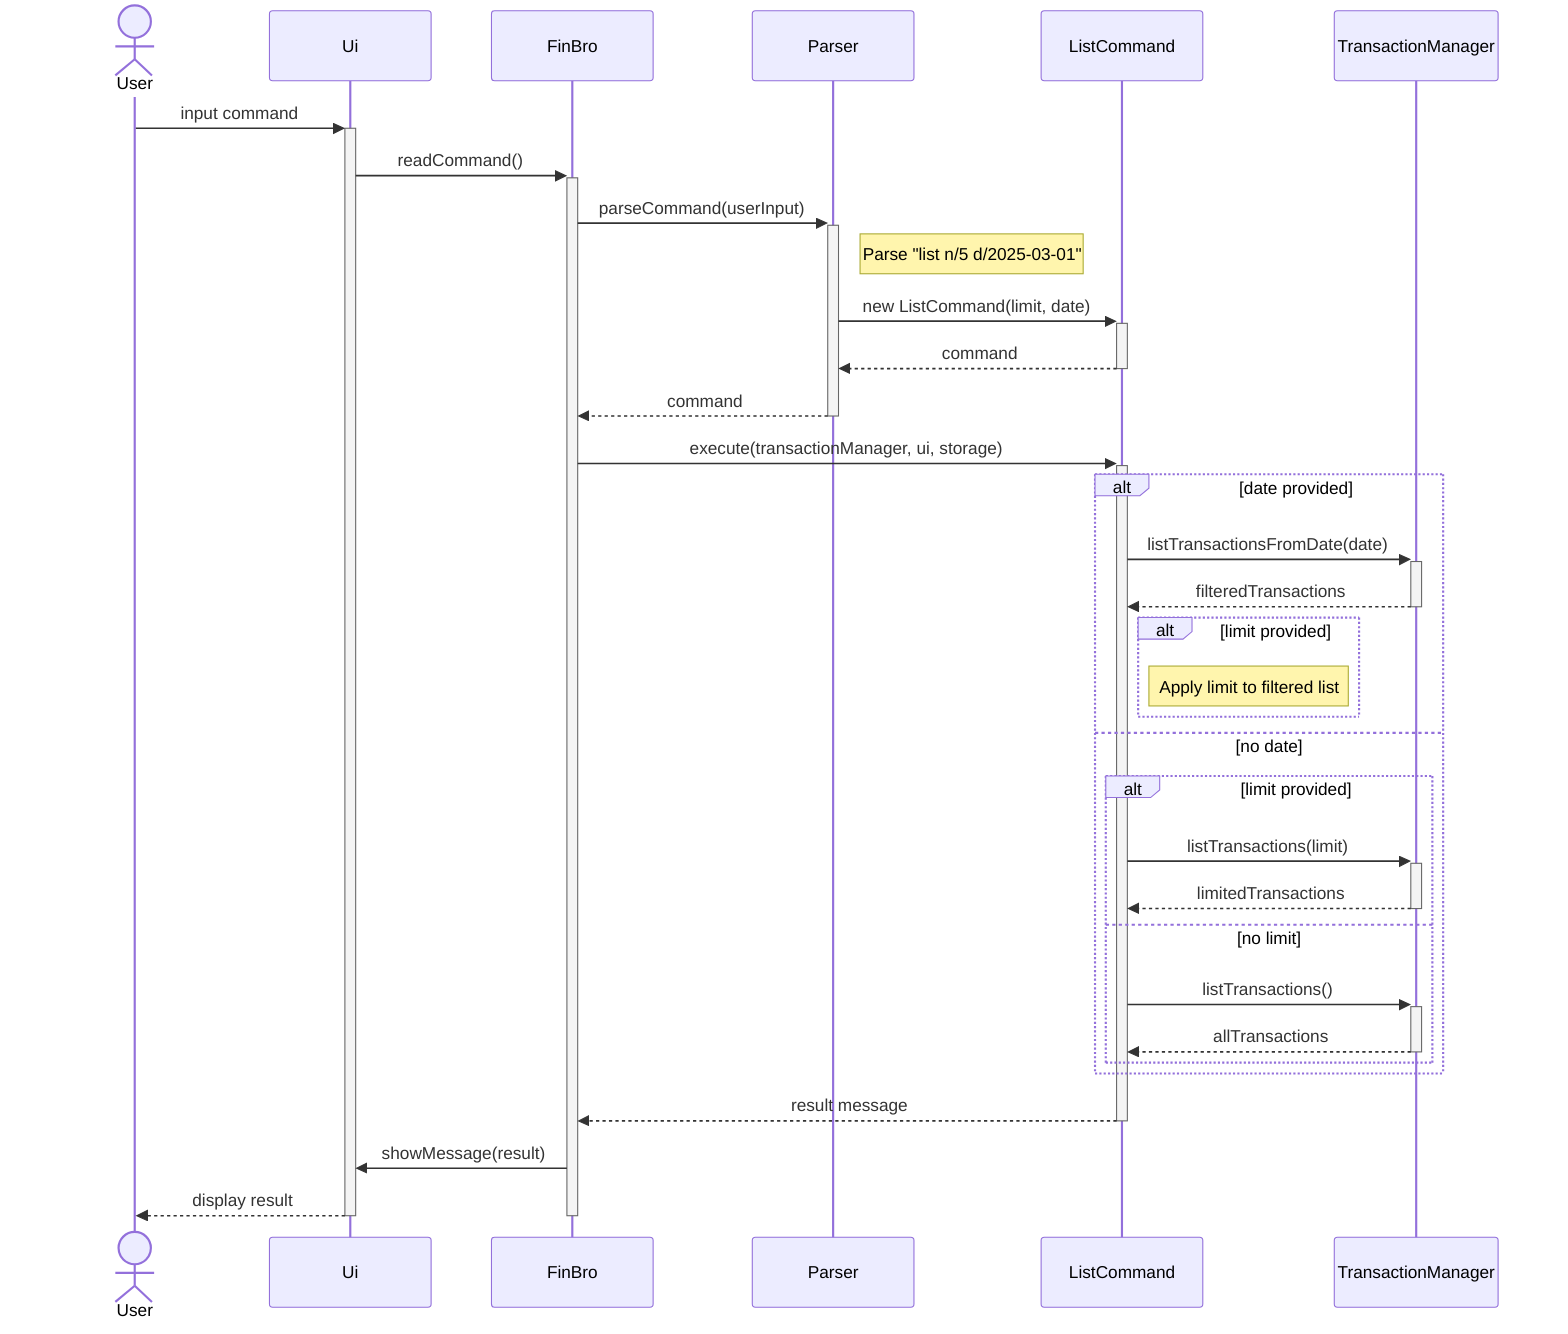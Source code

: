 sequenceDiagram
    actor User as User
    participant UI as Ui
    participant FinBro as FinBro
    participant Parser as Parser
    participant ListCommand as ListCommand
    participant TransactionMgr as TransactionManager

    User->>+UI: input command
    UI->>+FinBro: readCommand()
    FinBro->>+Parser: parseCommand(userInput)

    Note right of Parser: Parse "list n/5 d/2025-03-01"
    Parser->>+ListCommand: new ListCommand(limit, date)
    ListCommand-->>-Parser: command
    Parser-->>-FinBro: command

    FinBro->>+ListCommand: execute(transactionManager, ui, storage)

    alt date provided
        ListCommand->>+TransactionMgr: listTransactionsFromDate(date)
        TransactionMgr-->>-ListCommand: filteredTransactions
        alt limit provided
            Note right of ListCommand: Apply limit to filtered list
        end
    else no date
        alt limit provided
            ListCommand->>+TransactionMgr: listTransactions(limit)
            TransactionMgr-->>-ListCommand: limitedTransactions
        else no limit
            ListCommand->>+TransactionMgr: listTransactions()
            TransactionMgr-->>-ListCommand: allTransactions
        end
    end

    ListCommand-->>-FinBro: result message

    FinBro->>UI: showMessage(result)
    UI-->>-User: display result
    deactivate FinBro